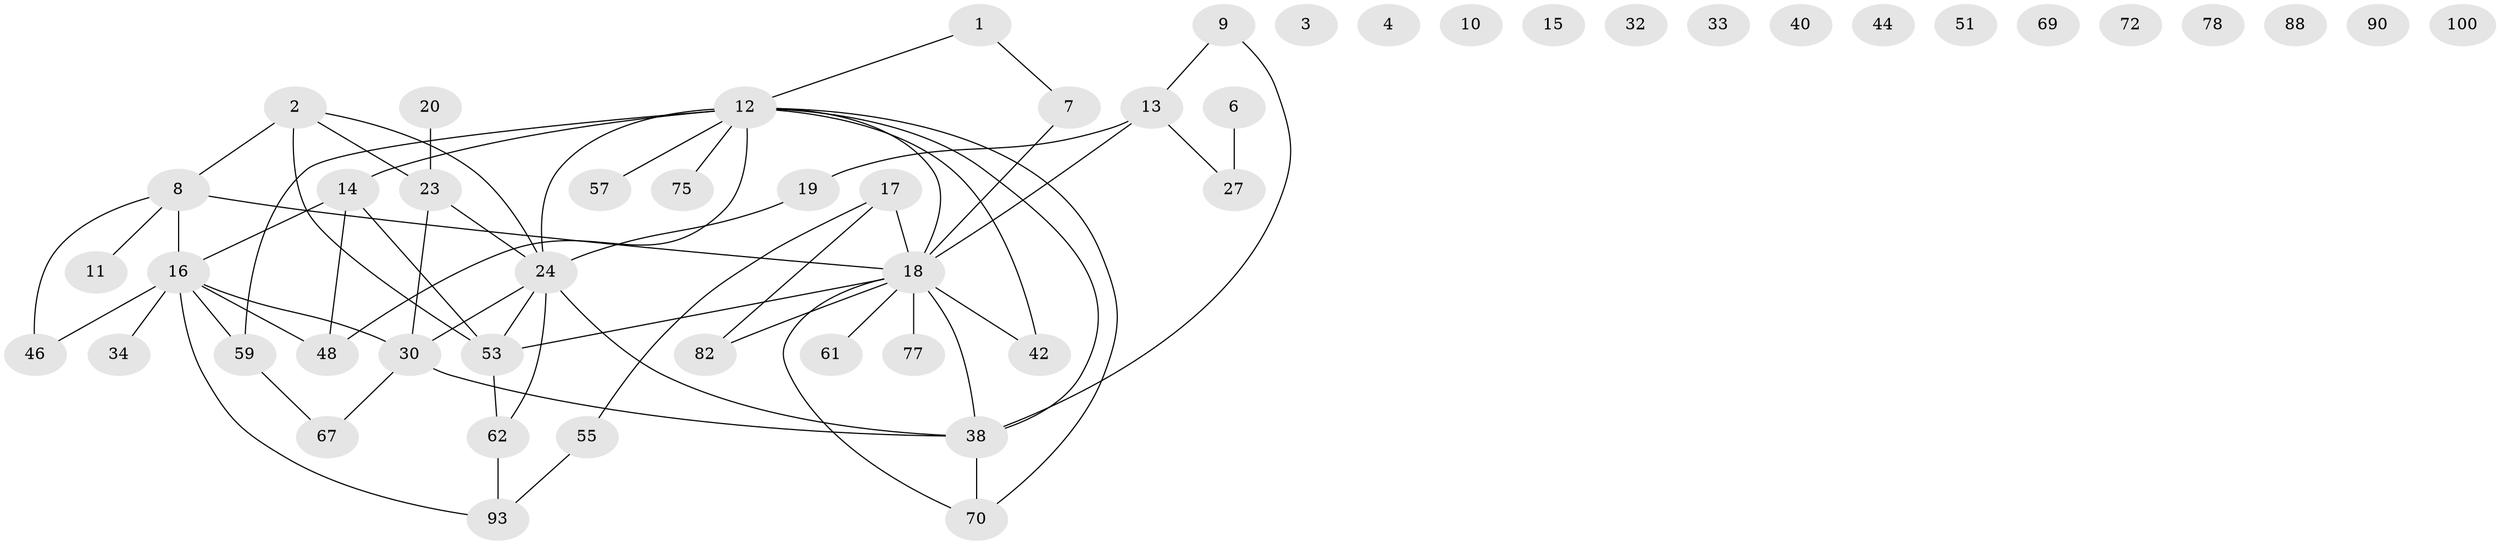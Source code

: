 // original degree distribution, {2: 0.29411764705882354, 5: 0.0784313725490196, 1: 0.17647058823529413, 0: 0.12745098039215685, 3: 0.19607843137254902, 4: 0.11764705882352941, 6: 0.00980392156862745}
// Generated by graph-tools (version 1.1) at 2025/13/03/09/25 04:13:13]
// undirected, 51 vertices, 61 edges
graph export_dot {
graph [start="1"]
  node [color=gray90,style=filled];
  1 [super="+50"];
  2 [super="+99"];
  3 [super="+5"];
  4 [super="+52"];
  6;
  7;
  8 [super="+64"];
  9;
  10;
  11;
  12 [super="+22+89+25"];
  13 [super="+35"];
  14 [super="+29+28"];
  15;
  16 [super="+36+26"];
  17 [super="+65"];
  18 [super="+76+81+98+21+31"];
  19;
  20;
  23 [super="+49+54"];
  24 [super="+63+37+47"];
  27 [super="+102"];
  30 [super="+56+39"];
  32;
  33;
  34;
  38 [super="+80+95"];
  40;
  42 [super="+83"];
  44;
  46;
  48 [super="+91+92"];
  51;
  53 [super="+73+66"];
  55 [super="+60"];
  57;
  59 [super="+85+71"];
  61;
  62 [super="+96"];
  67 [super="+79"];
  69;
  70 [super="+97"];
  72;
  75;
  77;
  78;
  82;
  88;
  90;
  93 [super="+101"];
  100;
  1 -- 12;
  1 -- 7;
  2 -- 8;
  2 -- 53;
  2 -- 23;
  2 -- 24;
  6 -- 27;
  7 -- 18;
  8 -- 11;
  8 -- 46;
  8 -- 16;
  8 -- 18;
  9 -- 13;
  9 -- 38;
  12 -- 18 [weight=2];
  12 -- 38;
  12 -- 57;
  12 -- 70;
  12 -- 75;
  12 -- 59;
  12 -- 48;
  12 -- 14 [weight=2];
  12 -- 24;
  12 -- 42;
  13 -- 27;
  13 -- 18;
  13 -- 19;
  14 -- 53;
  14 -- 16;
  14 -- 48 [weight=2];
  16 -- 48;
  16 -- 34;
  16 -- 46;
  16 -- 30;
  16 -- 59;
  16 -- 93;
  17 -- 82;
  17 -- 55;
  17 -- 18;
  18 -- 70;
  18 -- 61;
  18 -- 77;
  18 -- 38;
  18 -- 82;
  18 -- 53;
  18 -- 42;
  19 -- 24;
  20 -- 23;
  23 -- 30;
  23 -- 24;
  24 -- 62;
  24 -- 53;
  24 -- 30;
  24 -- 38;
  30 -- 38;
  30 -- 67;
  38 -- 70;
  53 -- 62;
  55 -- 93;
  59 -- 67;
  62 -- 93;
}
